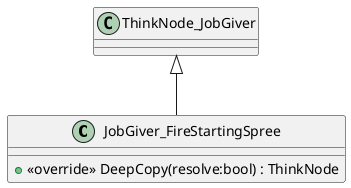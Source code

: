 @startuml
class JobGiver_FireStartingSpree {
    + <<override>> DeepCopy(resolve:bool) : ThinkNode
}
ThinkNode_JobGiver <|-- JobGiver_FireStartingSpree
@enduml
